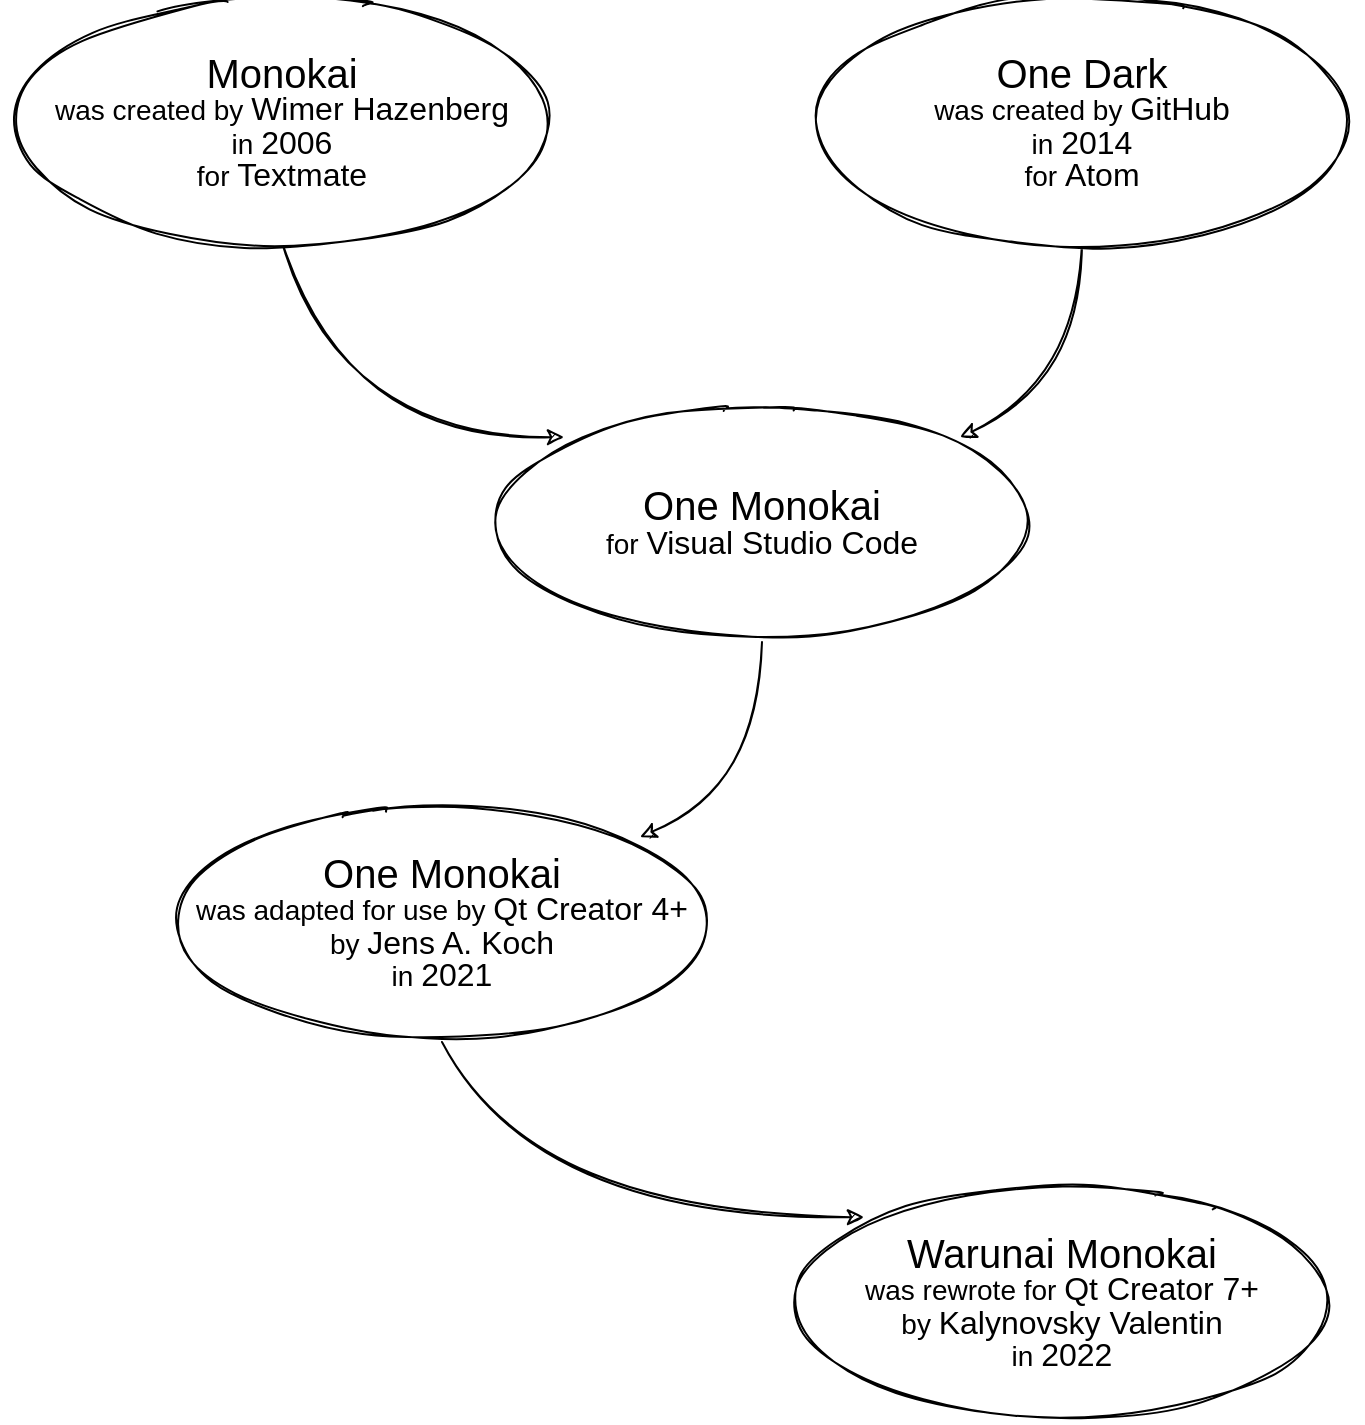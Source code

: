 <mxfile>
    <diagram id="FDxWYQFgoy0NN6bMEqDN" name="Page-1">
        <mxGraphModel dx="500" dy="734" grid="1" gridSize="10" guides="1" tooltips="1" connect="1" arrows="1" fold="1" page="1" pageScale="1" pageWidth="827" pageHeight="1169" math="0" shadow="0">
            <root>
                <mxCell id="0"/>
                <mxCell id="1" parent="0"/>
                <mxCell id="7" style="edgeStyle=none;html=1;exitX=0.5;exitY=1;exitDx=0;exitDy=0;entryX=0;entryY=0;entryDx=0;entryDy=0;fontFamily=Helvetica;fontSize=14;fontColor=#F0F0F0;sketch=1;curved=1;" edge="1" parent="1" source="2" target="4">
                    <mxGeometry relative="1" as="geometry">
                        <Array as="points">
                            <mxPoint x="210" y="258"/>
                        </Array>
                    </mxGeometry>
                </mxCell>
                <mxCell id="2" value="&lt;span style=&quot;line-height: 1&quot;&gt;&lt;font style=&quot;font-size: 20px&quot;&gt;Monokai&lt;/font&gt;&lt;br&gt;&lt;span style=&quot;font-size: 14px&quot;&gt;was created by &lt;/span&gt;&lt;font style=&quot;font-size: 16px&quot;&gt;Wimer Hazenberg&lt;/font&gt;&lt;br&gt;&lt;span style=&quot;font-size: 14px&quot;&gt;in &lt;/span&gt;&lt;font style=&quot;font-size: 16px&quot;&gt;2006&lt;/font&gt;&lt;br&gt;&lt;span style=&quot;font-size: 14px&quot;&gt;for &lt;/span&gt;&lt;font style=&quot;font-size: 16px&quot;&gt;Textmate&lt;/font&gt;&lt;/span&gt;" style="ellipse;whiteSpace=wrap;html=1;sketch=1;rounded=1;" vertex="1" parent="1">
                    <mxGeometry x="40" y="40" width="280" height="120" as="geometry"/>
                </mxCell>
                <mxCell id="8" style="edgeStyle=none;html=1;exitX=0.5;exitY=1;exitDx=0;exitDy=0;entryX=1;entryY=0;entryDx=0;entryDy=0;fontFamily=Helvetica;fontSize=14;fontColor=#F0F0F0;sketch=1;curved=1;" edge="1" parent="1" source="3" target="4">
                    <mxGeometry relative="1" as="geometry">
                        <Array as="points">
                            <mxPoint x="580" y="230"/>
                        </Array>
                    </mxGeometry>
                </mxCell>
                <mxCell id="3" value="&lt;span style=&quot;line-height: 1&quot;&gt;&lt;span style=&quot;font-size: 20px&quot;&gt;One Dark&lt;/span&gt;&lt;br&gt;&lt;span style=&quot;font-size: 14px&quot;&gt;was created by &lt;/span&gt;&lt;span style=&quot;font-size: 16px&quot;&gt;GitHub&lt;/span&gt;&lt;br&gt;&lt;span style=&quot;font-size: 14px&quot;&gt;in &lt;/span&gt;&lt;font style=&quot;font-size: 16px&quot;&gt;2014&lt;/font&gt;&lt;br&gt;&lt;span style=&quot;font-size: 14px&quot;&gt;for &lt;/span&gt;&lt;span style=&quot;font-size: 16px&quot;&gt;Atom&lt;/span&gt;&lt;/span&gt;" style="ellipse;whiteSpace=wrap;html=1;sketch=1;rounded=1;" vertex="1" parent="1">
                    <mxGeometry x="440" y="40" width="280" height="120" as="geometry"/>
                </mxCell>
                <mxCell id="9" style="edgeStyle=none;html=1;exitX=0.5;exitY=1;exitDx=0;exitDy=0;entryX=1;entryY=0;entryDx=0;entryDy=0;fontFamily=Helvetica;fontSize=14;fontColor=#F0F0F0;sketch=1;curved=1;" edge="1" parent="1" source="4" target="5">
                    <mxGeometry relative="1" as="geometry">
                        <Array as="points">
                            <mxPoint x="420" y="430"/>
                        </Array>
                    </mxGeometry>
                </mxCell>
                <mxCell id="4" value="&lt;span style=&quot;line-height: 1&quot;&gt;&lt;font style=&quot;font-size: 20px&quot;&gt;One Monokai&lt;/font&gt;&lt;br&gt;&lt;span style=&quot;font-size: 14px&quot;&gt;for &lt;/span&gt;&lt;span style=&quot;font-size: 16px&quot;&gt;Visual Studio Code&lt;/span&gt;&lt;br&gt;&lt;/span&gt;" style="ellipse;whiteSpace=wrap;html=1;sketch=1;rounded=1;" vertex="1" parent="1">
                    <mxGeometry x="280" y="240" width="280" height="120" as="geometry"/>
                </mxCell>
                <mxCell id="10" style="edgeStyle=none;html=1;exitX=0.5;exitY=1;exitDx=0;exitDy=0;entryX=0;entryY=0;entryDx=0;entryDy=0;fontFamily=Helvetica;fontSize=14;fontColor=#F0F0F0;sketch=1;curved=1;" edge="1" parent="1" source="5" target="6">
                    <mxGeometry relative="1" as="geometry">
                        <Array as="points">
                            <mxPoint x="310" y="648"/>
                        </Array>
                    </mxGeometry>
                </mxCell>
                <mxCell id="5" value="&lt;span style=&quot;line-height: 1&quot;&gt;&lt;font style=&quot;font-size: 20px&quot;&gt;One Monokai&lt;/font&gt;&lt;br&gt;&lt;span style=&quot;font-size: 14px&quot;&gt;was adapted for use by &lt;/span&gt;&lt;span style=&quot;font-size: 16px&quot;&gt;Qt Creator 4+&lt;br&gt;&lt;/span&gt;&lt;font style=&quot;font-size: 14px&quot;&gt;by &lt;/font&gt;&lt;font style=&quot;font-size: 16px&quot;&gt;Jens A. Koch&lt;/font&gt;&lt;br&gt;&lt;span style=&quot;font-size: 14px&quot;&gt;in &lt;/span&gt;&lt;font style=&quot;font-size: 16px&quot;&gt;2021&lt;/font&gt;&lt;br&gt;&lt;/span&gt;" style="ellipse;whiteSpace=wrap;html=1;sketch=1;rounded=1;" vertex="1" parent="1">
                    <mxGeometry x="120" y="440" width="280" height="120" as="geometry"/>
                </mxCell>
                <mxCell id="6" value="&lt;span style=&quot;line-height: 1&quot;&gt;&lt;font style=&quot;font-size: 20px&quot;&gt;Warunai Monokai&lt;/font&gt;&lt;br&gt;&lt;span style=&quot;font-size: 14px&quot;&gt;was rewrote for&amp;nbsp;&lt;/span&gt;&lt;span style=&quot;font-size: 16px&quot;&gt;Qt Creator 7+&lt;br&gt;&lt;/span&gt;&lt;font style=&quot;font-size: 14px&quot;&gt;by &lt;/font&gt;&lt;font style=&quot;font-size: 16px&quot;&gt;Kalynovsky Valentin&lt;/font&gt;&lt;br&gt;&lt;span style=&quot;font-size: 14px&quot;&gt;in &lt;/span&gt;&lt;font style=&quot;font-size: 16px&quot;&gt;2022&lt;/font&gt;&lt;br&gt;&lt;/span&gt;" style="ellipse;whiteSpace=wrap;html=1;sketch=1;rounded=1;" vertex="1" parent="1">
                    <mxGeometry x="430" y="630" width="280" height="120" as="geometry"/>
                </mxCell>
            </root>
        </mxGraphModel>
    </diagram>
</mxfile>